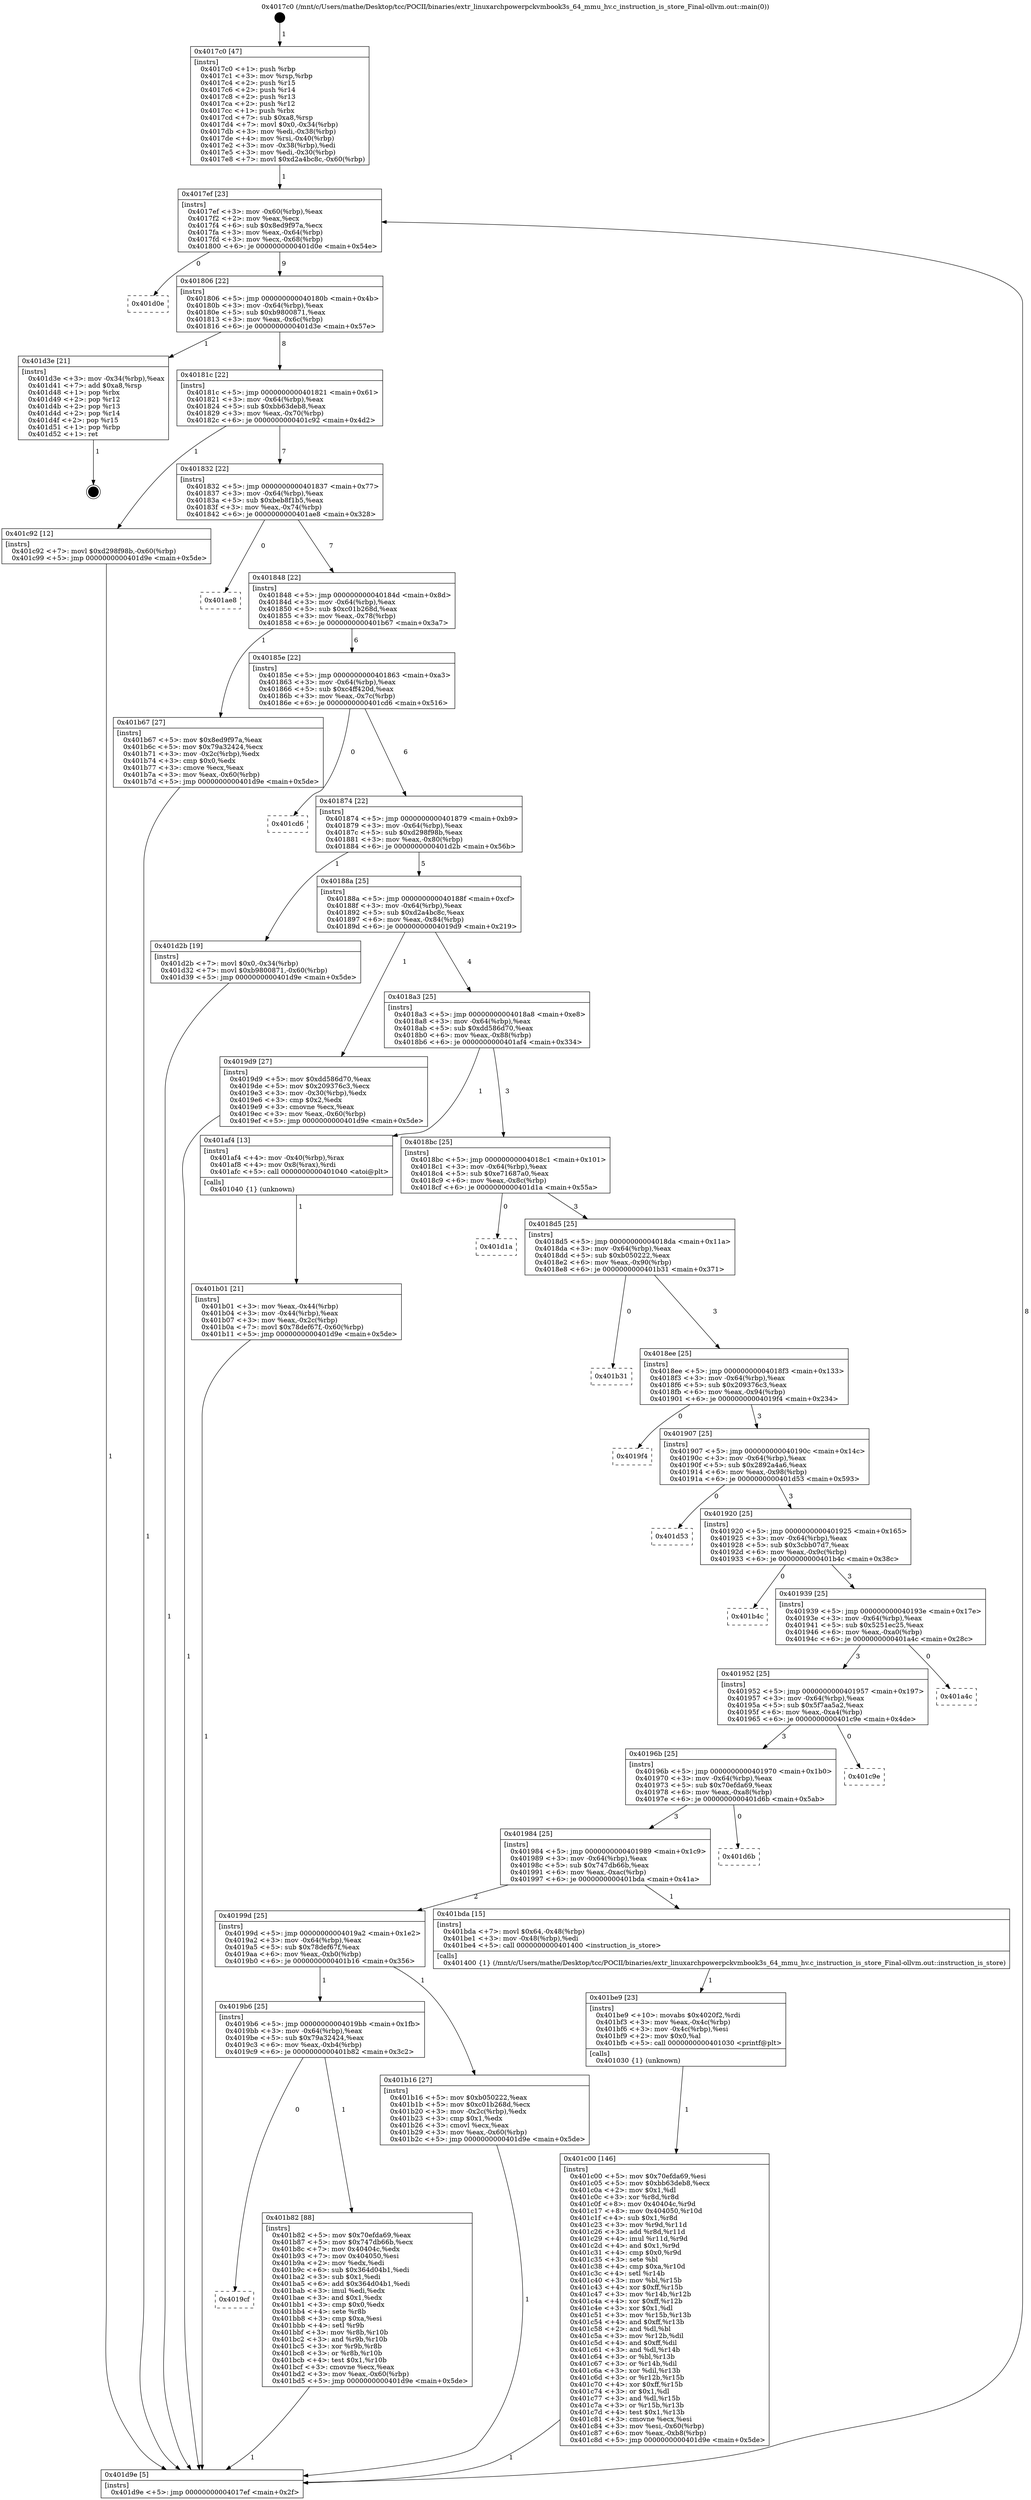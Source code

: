 digraph "0x4017c0" {
  label = "0x4017c0 (/mnt/c/Users/mathe/Desktop/tcc/POCII/binaries/extr_linuxarchpowerpckvmbook3s_64_mmu_hv.c_instruction_is_store_Final-ollvm.out::main(0))"
  labelloc = "t"
  node[shape=record]

  Entry [label="",width=0.3,height=0.3,shape=circle,fillcolor=black,style=filled]
  "0x4017ef" [label="{
     0x4017ef [23]\l
     | [instrs]\l
     &nbsp;&nbsp;0x4017ef \<+3\>: mov -0x60(%rbp),%eax\l
     &nbsp;&nbsp;0x4017f2 \<+2\>: mov %eax,%ecx\l
     &nbsp;&nbsp;0x4017f4 \<+6\>: sub $0x8ed9f97a,%ecx\l
     &nbsp;&nbsp;0x4017fa \<+3\>: mov %eax,-0x64(%rbp)\l
     &nbsp;&nbsp;0x4017fd \<+3\>: mov %ecx,-0x68(%rbp)\l
     &nbsp;&nbsp;0x401800 \<+6\>: je 0000000000401d0e \<main+0x54e\>\l
  }"]
  "0x401d0e" [label="{
     0x401d0e\l
  }", style=dashed]
  "0x401806" [label="{
     0x401806 [22]\l
     | [instrs]\l
     &nbsp;&nbsp;0x401806 \<+5\>: jmp 000000000040180b \<main+0x4b\>\l
     &nbsp;&nbsp;0x40180b \<+3\>: mov -0x64(%rbp),%eax\l
     &nbsp;&nbsp;0x40180e \<+5\>: sub $0xb9800871,%eax\l
     &nbsp;&nbsp;0x401813 \<+3\>: mov %eax,-0x6c(%rbp)\l
     &nbsp;&nbsp;0x401816 \<+6\>: je 0000000000401d3e \<main+0x57e\>\l
  }"]
  Exit [label="",width=0.3,height=0.3,shape=circle,fillcolor=black,style=filled,peripheries=2]
  "0x401d3e" [label="{
     0x401d3e [21]\l
     | [instrs]\l
     &nbsp;&nbsp;0x401d3e \<+3\>: mov -0x34(%rbp),%eax\l
     &nbsp;&nbsp;0x401d41 \<+7\>: add $0xa8,%rsp\l
     &nbsp;&nbsp;0x401d48 \<+1\>: pop %rbx\l
     &nbsp;&nbsp;0x401d49 \<+2\>: pop %r12\l
     &nbsp;&nbsp;0x401d4b \<+2\>: pop %r13\l
     &nbsp;&nbsp;0x401d4d \<+2\>: pop %r14\l
     &nbsp;&nbsp;0x401d4f \<+2\>: pop %r15\l
     &nbsp;&nbsp;0x401d51 \<+1\>: pop %rbp\l
     &nbsp;&nbsp;0x401d52 \<+1\>: ret\l
  }"]
  "0x40181c" [label="{
     0x40181c [22]\l
     | [instrs]\l
     &nbsp;&nbsp;0x40181c \<+5\>: jmp 0000000000401821 \<main+0x61\>\l
     &nbsp;&nbsp;0x401821 \<+3\>: mov -0x64(%rbp),%eax\l
     &nbsp;&nbsp;0x401824 \<+5\>: sub $0xbb63deb8,%eax\l
     &nbsp;&nbsp;0x401829 \<+3\>: mov %eax,-0x70(%rbp)\l
     &nbsp;&nbsp;0x40182c \<+6\>: je 0000000000401c92 \<main+0x4d2\>\l
  }"]
  "0x401c00" [label="{
     0x401c00 [146]\l
     | [instrs]\l
     &nbsp;&nbsp;0x401c00 \<+5\>: mov $0x70efda69,%esi\l
     &nbsp;&nbsp;0x401c05 \<+5\>: mov $0xbb63deb8,%ecx\l
     &nbsp;&nbsp;0x401c0a \<+2\>: mov $0x1,%dl\l
     &nbsp;&nbsp;0x401c0c \<+3\>: xor %r8d,%r8d\l
     &nbsp;&nbsp;0x401c0f \<+8\>: mov 0x40404c,%r9d\l
     &nbsp;&nbsp;0x401c17 \<+8\>: mov 0x404050,%r10d\l
     &nbsp;&nbsp;0x401c1f \<+4\>: sub $0x1,%r8d\l
     &nbsp;&nbsp;0x401c23 \<+3\>: mov %r9d,%r11d\l
     &nbsp;&nbsp;0x401c26 \<+3\>: add %r8d,%r11d\l
     &nbsp;&nbsp;0x401c29 \<+4\>: imul %r11d,%r9d\l
     &nbsp;&nbsp;0x401c2d \<+4\>: and $0x1,%r9d\l
     &nbsp;&nbsp;0x401c31 \<+4\>: cmp $0x0,%r9d\l
     &nbsp;&nbsp;0x401c35 \<+3\>: sete %bl\l
     &nbsp;&nbsp;0x401c38 \<+4\>: cmp $0xa,%r10d\l
     &nbsp;&nbsp;0x401c3c \<+4\>: setl %r14b\l
     &nbsp;&nbsp;0x401c40 \<+3\>: mov %bl,%r15b\l
     &nbsp;&nbsp;0x401c43 \<+4\>: xor $0xff,%r15b\l
     &nbsp;&nbsp;0x401c47 \<+3\>: mov %r14b,%r12b\l
     &nbsp;&nbsp;0x401c4a \<+4\>: xor $0xff,%r12b\l
     &nbsp;&nbsp;0x401c4e \<+3\>: xor $0x1,%dl\l
     &nbsp;&nbsp;0x401c51 \<+3\>: mov %r15b,%r13b\l
     &nbsp;&nbsp;0x401c54 \<+4\>: and $0xff,%r13b\l
     &nbsp;&nbsp;0x401c58 \<+2\>: and %dl,%bl\l
     &nbsp;&nbsp;0x401c5a \<+3\>: mov %r12b,%dil\l
     &nbsp;&nbsp;0x401c5d \<+4\>: and $0xff,%dil\l
     &nbsp;&nbsp;0x401c61 \<+3\>: and %dl,%r14b\l
     &nbsp;&nbsp;0x401c64 \<+3\>: or %bl,%r13b\l
     &nbsp;&nbsp;0x401c67 \<+3\>: or %r14b,%dil\l
     &nbsp;&nbsp;0x401c6a \<+3\>: xor %dil,%r13b\l
     &nbsp;&nbsp;0x401c6d \<+3\>: or %r12b,%r15b\l
     &nbsp;&nbsp;0x401c70 \<+4\>: xor $0xff,%r15b\l
     &nbsp;&nbsp;0x401c74 \<+3\>: or $0x1,%dl\l
     &nbsp;&nbsp;0x401c77 \<+3\>: and %dl,%r15b\l
     &nbsp;&nbsp;0x401c7a \<+3\>: or %r15b,%r13b\l
     &nbsp;&nbsp;0x401c7d \<+4\>: test $0x1,%r13b\l
     &nbsp;&nbsp;0x401c81 \<+3\>: cmovne %ecx,%esi\l
     &nbsp;&nbsp;0x401c84 \<+3\>: mov %esi,-0x60(%rbp)\l
     &nbsp;&nbsp;0x401c87 \<+6\>: mov %eax,-0xb8(%rbp)\l
     &nbsp;&nbsp;0x401c8d \<+5\>: jmp 0000000000401d9e \<main+0x5de\>\l
  }"]
  "0x401c92" [label="{
     0x401c92 [12]\l
     | [instrs]\l
     &nbsp;&nbsp;0x401c92 \<+7\>: movl $0xd298f98b,-0x60(%rbp)\l
     &nbsp;&nbsp;0x401c99 \<+5\>: jmp 0000000000401d9e \<main+0x5de\>\l
  }"]
  "0x401832" [label="{
     0x401832 [22]\l
     | [instrs]\l
     &nbsp;&nbsp;0x401832 \<+5\>: jmp 0000000000401837 \<main+0x77\>\l
     &nbsp;&nbsp;0x401837 \<+3\>: mov -0x64(%rbp),%eax\l
     &nbsp;&nbsp;0x40183a \<+5\>: sub $0xbeb8f1b5,%eax\l
     &nbsp;&nbsp;0x40183f \<+3\>: mov %eax,-0x74(%rbp)\l
     &nbsp;&nbsp;0x401842 \<+6\>: je 0000000000401ae8 \<main+0x328\>\l
  }"]
  "0x401be9" [label="{
     0x401be9 [23]\l
     | [instrs]\l
     &nbsp;&nbsp;0x401be9 \<+10\>: movabs $0x4020f2,%rdi\l
     &nbsp;&nbsp;0x401bf3 \<+3\>: mov %eax,-0x4c(%rbp)\l
     &nbsp;&nbsp;0x401bf6 \<+3\>: mov -0x4c(%rbp),%esi\l
     &nbsp;&nbsp;0x401bf9 \<+2\>: mov $0x0,%al\l
     &nbsp;&nbsp;0x401bfb \<+5\>: call 0000000000401030 \<printf@plt\>\l
     | [calls]\l
     &nbsp;&nbsp;0x401030 \{1\} (unknown)\l
  }"]
  "0x401ae8" [label="{
     0x401ae8\l
  }", style=dashed]
  "0x401848" [label="{
     0x401848 [22]\l
     | [instrs]\l
     &nbsp;&nbsp;0x401848 \<+5\>: jmp 000000000040184d \<main+0x8d\>\l
     &nbsp;&nbsp;0x40184d \<+3\>: mov -0x64(%rbp),%eax\l
     &nbsp;&nbsp;0x401850 \<+5\>: sub $0xc01b268d,%eax\l
     &nbsp;&nbsp;0x401855 \<+3\>: mov %eax,-0x78(%rbp)\l
     &nbsp;&nbsp;0x401858 \<+6\>: je 0000000000401b67 \<main+0x3a7\>\l
  }"]
  "0x4019cf" [label="{
     0x4019cf\l
  }", style=dashed]
  "0x401b67" [label="{
     0x401b67 [27]\l
     | [instrs]\l
     &nbsp;&nbsp;0x401b67 \<+5\>: mov $0x8ed9f97a,%eax\l
     &nbsp;&nbsp;0x401b6c \<+5\>: mov $0x79a32424,%ecx\l
     &nbsp;&nbsp;0x401b71 \<+3\>: mov -0x2c(%rbp),%edx\l
     &nbsp;&nbsp;0x401b74 \<+3\>: cmp $0x0,%edx\l
     &nbsp;&nbsp;0x401b77 \<+3\>: cmove %ecx,%eax\l
     &nbsp;&nbsp;0x401b7a \<+3\>: mov %eax,-0x60(%rbp)\l
     &nbsp;&nbsp;0x401b7d \<+5\>: jmp 0000000000401d9e \<main+0x5de\>\l
  }"]
  "0x40185e" [label="{
     0x40185e [22]\l
     | [instrs]\l
     &nbsp;&nbsp;0x40185e \<+5\>: jmp 0000000000401863 \<main+0xa3\>\l
     &nbsp;&nbsp;0x401863 \<+3\>: mov -0x64(%rbp),%eax\l
     &nbsp;&nbsp;0x401866 \<+5\>: sub $0xc4ff420d,%eax\l
     &nbsp;&nbsp;0x40186b \<+3\>: mov %eax,-0x7c(%rbp)\l
     &nbsp;&nbsp;0x40186e \<+6\>: je 0000000000401cd6 \<main+0x516\>\l
  }"]
  "0x401b82" [label="{
     0x401b82 [88]\l
     | [instrs]\l
     &nbsp;&nbsp;0x401b82 \<+5\>: mov $0x70efda69,%eax\l
     &nbsp;&nbsp;0x401b87 \<+5\>: mov $0x747db66b,%ecx\l
     &nbsp;&nbsp;0x401b8c \<+7\>: mov 0x40404c,%edx\l
     &nbsp;&nbsp;0x401b93 \<+7\>: mov 0x404050,%esi\l
     &nbsp;&nbsp;0x401b9a \<+2\>: mov %edx,%edi\l
     &nbsp;&nbsp;0x401b9c \<+6\>: sub $0x364d04b1,%edi\l
     &nbsp;&nbsp;0x401ba2 \<+3\>: sub $0x1,%edi\l
     &nbsp;&nbsp;0x401ba5 \<+6\>: add $0x364d04b1,%edi\l
     &nbsp;&nbsp;0x401bab \<+3\>: imul %edi,%edx\l
     &nbsp;&nbsp;0x401bae \<+3\>: and $0x1,%edx\l
     &nbsp;&nbsp;0x401bb1 \<+3\>: cmp $0x0,%edx\l
     &nbsp;&nbsp;0x401bb4 \<+4\>: sete %r8b\l
     &nbsp;&nbsp;0x401bb8 \<+3\>: cmp $0xa,%esi\l
     &nbsp;&nbsp;0x401bbb \<+4\>: setl %r9b\l
     &nbsp;&nbsp;0x401bbf \<+3\>: mov %r8b,%r10b\l
     &nbsp;&nbsp;0x401bc2 \<+3\>: and %r9b,%r10b\l
     &nbsp;&nbsp;0x401bc5 \<+3\>: xor %r9b,%r8b\l
     &nbsp;&nbsp;0x401bc8 \<+3\>: or %r8b,%r10b\l
     &nbsp;&nbsp;0x401bcb \<+4\>: test $0x1,%r10b\l
     &nbsp;&nbsp;0x401bcf \<+3\>: cmovne %ecx,%eax\l
     &nbsp;&nbsp;0x401bd2 \<+3\>: mov %eax,-0x60(%rbp)\l
     &nbsp;&nbsp;0x401bd5 \<+5\>: jmp 0000000000401d9e \<main+0x5de\>\l
  }"]
  "0x401cd6" [label="{
     0x401cd6\l
  }", style=dashed]
  "0x401874" [label="{
     0x401874 [22]\l
     | [instrs]\l
     &nbsp;&nbsp;0x401874 \<+5\>: jmp 0000000000401879 \<main+0xb9\>\l
     &nbsp;&nbsp;0x401879 \<+3\>: mov -0x64(%rbp),%eax\l
     &nbsp;&nbsp;0x40187c \<+5\>: sub $0xd298f98b,%eax\l
     &nbsp;&nbsp;0x401881 \<+3\>: mov %eax,-0x80(%rbp)\l
     &nbsp;&nbsp;0x401884 \<+6\>: je 0000000000401d2b \<main+0x56b\>\l
  }"]
  "0x4019b6" [label="{
     0x4019b6 [25]\l
     | [instrs]\l
     &nbsp;&nbsp;0x4019b6 \<+5\>: jmp 00000000004019bb \<main+0x1fb\>\l
     &nbsp;&nbsp;0x4019bb \<+3\>: mov -0x64(%rbp),%eax\l
     &nbsp;&nbsp;0x4019be \<+5\>: sub $0x79a32424,%eax\l
     &nbsp;&nbsp;0x4019c3 \<+6\>: mov %eax,-0xb4(%rbp)\l
     &nbsp;&nbsp;0x4019c9 \<+6\>: je 0000000000401b82 \<main+0x3c2\>\l
  }"]
  "0x401d2b" [label="{
     0x401d2b [19]\l
     | [instrs]\l
     &nbsp;&nbsp;0x401d2b \<+7\>: movl $0x0,-0x34(%rbp)\l
     &nbsp;&nbsp;0x401d32 \<+7\>: movl $0xb9800871,-0x60(%rbp)\l
     &nbsp;&nbsp;0x401d39 \<+5\>: jmp 0000000000401d9e \<main+0x5de\>\l
  }"]
  "0x40188a" [label="{
     0x40188a [25]\l
     | [instrs]\l
     &nbsp;&nbsp;0x40188a \<+5\>: jmp 000000000040188f \<main+0xcf\>\l
     &nbsp;&nbsp;0x40188f \<+3\>: mov -0x64(%rbp),%eax\l
     &nbsp;&nbsp;0x401892 \<+5\>: sub $0xd2a4bc8c,%eax\l
     &nbsp;&nbsp;0x401897 \<+6\>: mov %eax,-0x84(%rbp)\l
     &nbsp;&nbsp;0x40189d \<+6\>: je 00000000004019d9 \<main+0x219\>\l
  }"]
  "0x401b16" [label="{
     0x401b16 [27]\l
     | [instrs]\l
     &nbsp;&nbsp;0x401b16 \<+5\>: mov $0xb050222,%eax\l
     &nbsp;&nbsp;0x401b1b \<+5\>: mov $0xc01b268d,%ecx\l
     &nbsp;&nbsp;0x401b20 \<+3\>: mov -0x2c(%rbp),%edx\l
     &nbsp;&nbsp;0x401b23 \<+3\>: cmp $0x1,%edx\l
     &nbsp;&nbsp;0x401b26 \<+3\>: cmovl %ecx,%eax\l
     &nbsp;&nbsp;0x401b29 \<+3\>: mov %eax,-0x60(%rbp)\l
     &nbsp;&nbsp;0x401b2c \<+5\>: jmp 0000000000401d9e \<main+0x5de\>\l
  }"]
  "0x4019d9" [label="{
     0x4019d9 [27]\l
     | [instrs]\l
     &nbsp;&nbsp;0x4019d9 \<+5\>: mov $0xdd586d70,%eax\l
     &nbsp;&nbsp;0x4019de \<+5\>: mov $0x209376c3,%ecx\l
     &nbsp;&nbsp;0x4019e3 \<+3\>: mov -0x30(%rbp),%edx\l
     &nbsp;&nbsp;0x4019e6 \<+3\>: cmp $0x2,%edx\l
     &nbsp;&nbsp;0x4019e9 \<+3\>: cmovne %ecx,%eax\l
     &nbsp;&nbsp;0x4019ec \<+3\>: mov %eax,-0x60(%rbp)\l
     &nbsp;&nbsp;0x4019ef \<+5\>: jmp 0000000000401d9e \<main+0x5de\>\l
  }"]
  "0x4018a3" [label="{
     0x4018a3 [25]\l
     | [instrs]\l
     &nbsp;&nbsp;0x4018a3 \<+5\>: jmp 00000000004018a8 \<main+0xe8\>\l
     &nbsp;&nbsp;0x4018a8 \<+3\>: mov -0x64(%rbp),%eax\l
     &nbsp;&nbsp;0x4018ab \<+5\>: sub $0xdd586d70,%eax\l
     &nbsp;&nbsp;0x4018b0 \<+6\>: mov %eax,-0x88(%rbp)\l
     &nbsp;&nbsp;0x4018b6 \<+6\>: je 0000000000401af4 \<main+0x334\>\l
  }"]
  "0x401d9e" [label="{
     0x401d9e [5]\l
     | [instrs]\l
     &nbsp;&nbsp;0x401d9e \<+5\>: jmp 00000000004017ef \<main+0x2f\>\l
  }"]
  "0x4017c0" [label="{
     0x4017c0 [47]\l
     | [instrs]\l
     &nbsp;&nbsp;0x4017c0 \<+1\>: push %rbp\l
     &nbsp;&nbsp;0x4017c1 \<+3\>: mov %rsp,%rbp\l
     &nbsp;&nbsp;0x4017c4 \<+2\>: push %r15\l
     &nbsp;&nbsp;0x4017c6 \<+2\>: push %r14\l
     &nbsp;&nbsp;0x4017c8 \<+2\>: push %r13\l
     &nbsp;&nbsp;0x4017ca \<+2\>: push %r12\l
     &nbsp;&nbsp;0x4017cc \<+1\>: push %rbx\l
     &nbsp;&nbsp;0x4017cd \<+7\>: sub $0xa8,%rsp\l
     &nbsp;&nbsp;0x4017d4 \<+7\>: movl $0x0,-0x34(%rbp)\l
     &nbsp;&nbsp;0x4017db \<+3\>: mov %edi,-0x38(%rbp)\l
     &nbsp;&nbsp;0x4017de \<+4\>: mov %rsi,-0x40(%rbp)\l
     &nbsp;&nbsp;0x4017e2 \<+3\>: mov -0x38(%rbp),%edi\l
     &nbsp;&nbsp;0x4017e5 \<+3\>: mov %edi,-0x30(%rbp)\l
     &nbsp;&nbsp;0x4017e8 \<+7\>: movl $0xd2a4bc8c,-0x60(%rbp)\l
  }"]
  "0x40199d" [label="{
     0x40199d [25]\l
     | [instrs]\l
     &nbsp;&nbsp;0x40199d \<+5\>: jmp 00000000004019a2 \<main+0x1e2\>\l
     &nbsp;&nbsp;0x4019a2 \<+3\>: mov -0x64(%rbp),%eax\l
     &nbsp;&nbsp;0x4019a5 \<+5\>: sub $0x78def67f,%eax\l
     &nbsp;&nbsp;0x4019aa \<+6\>: mov %eax,-0xb0(%rbp)\l
     &nbsp;&nbsp;0x4019b0 \<+6\>: je 0000000000401b16 \<main+0x356\>\l
  }"]
  "0x401af4" [label="{
     0x401af4 [13]\l
     | [instrs]\l
     &nbsp;&nbsp;0x401af4 \<+4\>: mov -0x40(%rbp),%rax\l
     &nbsp;&nbsp;0x401af8 \<+4\>: mov 0x8(%rax),%rdi\l
     &nbsp;&nbsp;0x401afc \<+5\>: call 0000000000401040 \<atoi@plt\>\l
     | [calls]\l
     &nbsp;&nbsp;0x401040 \{1\} (unknown)\l
  }"]
  "0x4018bc" [label="{
     0x4018bc [25]\l
     | [instrs]\l
     &nbsp;&nbsp;0x4018bc \<+5\>: jmp 00000000004018c1 \<main+0x101\>\l
     &nbsp;&nbsp;0x4018c1 \<+3\>: mov -0x64(%rbp),%eax\l
     &nbsp;&nbsp;0x4018c4 \<+5\>: sub $0xe71687a0,%eax\l
     &nbsp;&nbsp;0x4018c9 \<+6\>: mov %eax,-0x8c(%rbp)\l
     &nbsp;&nbsp;0x4018cf \<+6\>: je 0000000000401d1a \<main+0x55a\>\l
  }"]
  "0x401b01" [label="{
     0x401b01 [21]\l
     | [instrs]\l
     &nbsp;&nbsp;0x401b01 \<+3\>: mov %eax,-0x44(%rbp)\l
     &nbsp;&nbsp;0x401b04 \<+3\>: mov -0x44(%rbp),%eax\l
     &nbsp;&nbsp;0x401b07 \<+3\>: mov %eax,-0x2c(%rbp)\l
     &nbsp;&nbsp;0x401b0a \<+7\>: movl $0x78def67f,-0x60(%rbp)\l
     &nbsp;&nbsp;0x401b11 \<+5\>: jmp 0000000000401d9e \<main+0x5de\>\l
  }"]
  "0x401bda" [label="{
     0x401bda [15]\l
     | [instrs]\l
     &nbsp;&nbsp;0x401bda \<+7\>: movl $0x64,-0x48(%rbp)\l
     &nbsp;&nbsp;0x401be1 \<+3\>: mov -0x48(%rbp),%edi\l
     &nbsp;&nbsp;0x401be4 \<+5\>: call 0000000000401400 \<instruction_is_store\>\l
     | [calls]\l
     &nbsp;&nbsp;0x401400 \{1\} (/mnt/c/Users/mathe/Desktop/tcc/POCII/binaries/extr_linuxarchpowerpckvmbook3s_64_mmu_hv.c_instruction_is_store_Final-ollvm.out::instruction_is_store)\l
  }"]
  "0x401d1a" [label="{
     0x401d1a\l
  }", style=dashed]
  "0x4018d5" [label="{
     0x4018d5 [25]\l
     | [instrs]\l
     &nbsp;&nbsp;0x4018d5 \<+5\>: jmp 00000000004018da \<main+0x11a\>\l
     &nbsp;&nbsp;0x4018da \<+3\>: mov -0x64(%rbp),%eax\l
     &nbsp;&nbsp;0x4018dd \<+5\>: sub $0xb050222,%eax\l
     &nbsp;&nbsp;0x4018e2 \<+6\>: mov %eax,-0x90(%rbp)\l
     &nbsp;&nbsp;0x4018e8 \<+6\>: je 0000000000401b31 \<main+0x371\>\l
  }"]
  "0x401984" [label="{
     0x401984 [25]\l
     | [instrs]\l
     &nbsp;&nbsp;0x401984 \<+5\>: jmp 0000000000401989 \<main+0x1c9\>\l
     &nbsp;&nbsp;0x401989 \<+3\>: mov -0x64(%rbp),%eax\l
     &nbsp;&nbsp;0x40198c \<+5\>: sub $0x747db66b,%eax\l
     &nbsp;&nbsp;0x401991 \<+6\>: mov %eax,-0xac(%rbp)\l
     &nbsp;&nbsp;0x401997 \<+6\>: je 0000000000401bda \<main+0x41a\>\l
  }"]
  "0x401b31" [label="{
     0x401b31\l
  }", style=dashed]
  "0x4018ee" [label="{
     0x4018ee [25]\l
     | [instrs]\l
     &nbsp;&nbsp;0x4018ee \<+5\>: jmp 00000000004018f3 \<main+0x133\>\l
     &nbsp;&nbsp;0x4018f3 \<+3\>: mov -0x64(%rbp),%eax\l
     &nbsp;&nbsp;0x4018f6 \<+5\>: sub $0x209376c3,%eax\l
     &nbsp;&nbsp;0x4018fb \<+6\>: mov %eax,-0x94(%rbp)\l
     &nbsp;&nbsp;0x401901 \<+6\>: je 00000000004019f4 \<main+0x234\>\l
  }"]
  "0x401d6b" [label="{
     0x401d6b\l
  }", style=dashed]
  "0x4019f4" [label="{
     0x4019f4\l
  }", style=dashed]
  "0x401907" [label="{
     0x401907 [25]\l
     | [instrs]\l
     &nbsp;&nbsp;0x401907 \<+5\>: jmp 000000000040190c \<main+0x14c\>\l
     &nbsp;&nbsp;0x40190c \<+3\>: mov -0x64(%rbp),%eax\l
     &nbsp;&nbsp;0x40190f \<+5\>: sub $0x2892a4a6,%eax\l
     &nbsp;&nbsp;0x401914 \<+6\>: mov %eax,-0x98(%rbp)\l
     &nbsp;&nbsp;0x40191a \<+6\>: je 0000000000401d53 \<main+0x593\>\l
  }"]
  "0x40196b" [label="{
     0x40196b [25]\l
     | [instrs]\l
     &nbsp;&nbsp;0x40196b \<+5\>: jmp 0000000000401970 \<main+0x1b0\>\l
     &nbsp;&nbsp;0x401970 \<+3\>: mov -0x64(%rbp),%eax\l
     &nbsp;&nbsp;0x401973 \<+5\>: sub $0x70efda69,%eax\l
     &nbsp;&nbsp;0x401978 \<+6\>: mov %eax,-0xa8(%rbp)\l
     &nbsp;&nbsp;0x40197e \<+6\>: je 0000000000401d6b \<main+0x5ab\>\l
  }"]
  "0x401d53" [label="{
     0x401d53\l
  }", style=dashed]
  "0x401920" [label="{
     0x401920 [25]\l
     | [instrs]\l
     &nbsp;&nbsp;0x401920 \<+5\>: jmp 0000000000401925 \<main+0x165\>\l
     &nbsp;&nbsp;0x401925 \<+3\>: mov -0x64(%rbp),%eax\l
     &nbsp;&nbsp;0x401928 \<+5\>: sub $0x3cbb07d7,%eax\l
     &nbsp;&nbsp;0x40192d \<+6\>: mov %eax,-0x9c(%rbp)\l
     &nbsp;&nbsp;0x401933 \<+6\>: je 0000000000401b4c \<main+0x38c\>\l
  }"]
  "0x401c9e" [label="{
     0x401c9e\l
  }", style=dashed]
  "0x401b4c" [label="{
     0x401b4c\l
  }", style=dashed]
  "0x401939" [label="{
     0x401939 [25]\l
     | [instrs]\l
     &nbsp;&nbsp;0x401939 \<+5\>: jmp 000000000040193e \<main+0x17e\>\l
     &nbsp;&nbsp;0x40193e \<+3\>: mov -0x64(%rbp),%eax\l
     &nbsp;&nbsp;0x401941 \<+5\>: sub $0x5251ec25,%eax\l
     &nbsp;&nbsp;0x401946 \<+6\>: mov %eax,-0xa0(%rbp)\l
     &nbsp;&nbsp;0x40194c \<+6\>: je 0000000000401a4c \<main+0x28c\>\l
  }"]
  "0x401952" [label="{
     0x401952 [25]\l
     | [instrs]\l
     &nbsp;&nbsp;0x401952 \<+5\>: jmp 0000000000401957 \<main+0x197\>\l
     &nbsp;&nbsp;0x401957 \<+3\>: mov -0x64(%rbp),%eax\l
     &nbsp;&nbsp;0x40195a \<+5\>: sub $0x5f7aa5a2,%eax\l
     &nbsp;&nbsp;0x40195f \<+6\>: mov %eax,-0xa4(%rbp)\l
     &nbsp;&nbsp;0x401965 \<+6\>: je 0000000000401c9e \<main+0x4de\>\l
  }"]
  "0x401a4c" [label="{
     0x401a4c\l
  }", style=dashed]
  Entry -> "0x4017c0" [label=" 1"]
  "0x4017ef" -> "0x401d0e" [label=" 0"]
  "0x4017ef" -> "0x401806" [label=" 9"]
  "0x401d3e" -> Exit [label=" 1"]
  "0x401806" -> "0x401d3e" [label=" 1"]
  "0x401806" -> "0x40181c" [label=" 8"]
  "0x401d2b" -> "0x401d9e" [label=" 1"]
  "0x40181c" -> "0x401c92" [label=" 1"]
  "0x40181c" -> "0x401832" [label=" 7"]
  "0x401c92" -> "0x401d9e" [label=" 1"]
  "0x401832" -> "0x401ae8" [label=" 0"]
  "0x401832" -> "0x401848" [label=" 7"]
  "0x401c00" -> "0x401d9e" [label=" 1"]
  "0x401848" -> "0x401b67" [label=" 1"]
  "0x401848" -> "0x40185e" [label=" 6"]
  "0x401be9" -> "0x401c00" [label=" 1"]
  "0x40185e" -> "0x401cd6" [label=" 0"]
  "0x40185e" -> "0x401874" [label=" 6"]
  "0x401bda" -> "0x401be9" [label=" 1"]
  "0x401874" -> "0x401d2b" [label=" 1"]
  "0x401874" -> "0x40188a" [label=" 5"]
  "0x4019b6" -> "0x4019cf" [label=" 0"]
  "0x40188a" -> "0x4019d9" [label=" 1"]
  "0x40188a" -> "0x4018a3" [label=" 4"]
  "0x4019d9" -> "0x401d9e" [label=" 1"]
  "0x4017c0" -> "0x4017ef" [label=" 1"]
  "0x401d9e" -> "0x4017ef" [label=" 8"]
  "0x4019b6" -> "0x401b82" [label=" 1"]
  "0x4018a3" -> "0x401af4" [label=" 1"]
  "0x4018a3" -> "0x4018bc" [label=" 3"]
  "0x401af4" -> "0x401b01" [label=" 1"]
  "0x401b01" -> "0x401d9e" [label=" 1"]
  "0x401b67" -> "0x401d9e" [label=" 1"]
  "0x4018bc" -> "0x401d1a" [label=" 0"]
  "0x4018bc" -> "0x4018d5" [label=" 3"]
  "0x401b16" -> "0x401d9e" [label=" 1"]
  "0x4018d5" -> "0x401b31" [label=" 0"]
  "0x4018d5" -> "0x4018ee" [label=" 3"]
  "0x40199d" -> "0x401b16" [label=" 1"]
  "0x4018ee" -> "0x4019f4" [label=" 0"]
  "0x4018ee" -> "0x401907" [label=" 3"]
  "0x401b82" -> "0x401d9e" [label=" 1"]
  "0x401907" -> "0x401d53" [label=" 0"]
  "0x401907" -> "0x401920" [label=" 3"]
  "0x401984" -> "0x401bda" [label=" 1"]
  "0x401920" -> "0x401b4c" [label=" 0"]
  "0x401920" -> "0x401939" [label=" 3"]
  "0x40199d" -> "0x4019b6" [label=" 1"]
  "0x401939" -> "0x401a4c" [label=" 0"]
  "0x401939" -> "0x401952" [label=" 3"]
  "0x40196b" -> "0x401984" [label=" 3"]
  "0x401952" -> "0x401c9e" [label=" 0"]
  "0x401952" -> "0x40196b" [label=" 3"]
  "0x401984" -> "0x40199d" [label=" 2"]
  "0x40196b" -> "0x401d6b" [label=" 0"]
}
